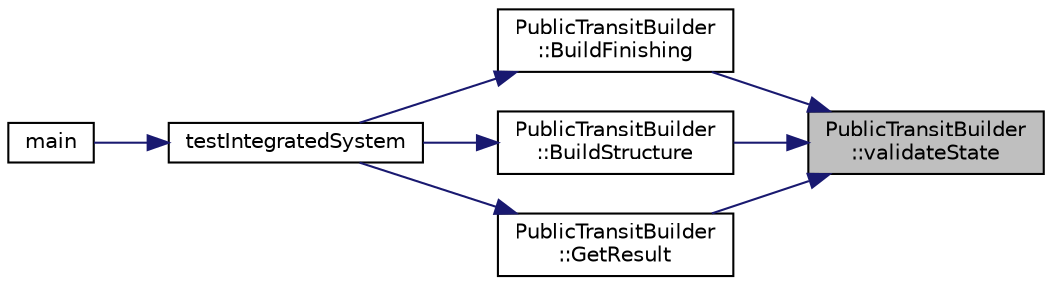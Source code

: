 digraph "PublicTransitBuilder::validateState"
{
 // LATEX_PDF_SIZE
  edge [fontname="Helvetica",fontsize="10",labelfontname="Helvetica",labelfontsize="10"];
  node [fontname="Helvetica",fontsize="10",shape=record];
  rankdir="RL";
  Node1 [label="PublicTransitBuilder\l::validateState",height=0.2,width=0.4,color="black", fillcolor="grey75", style="filled", fontcolor="black",tooltip="Validates the current state of the builder."];
  Node1 -> Node2 [dir="back",color="midnightblue",fontsize="10",style="solid",fontname="Helvetica"];
  Node2 [label="PublicTransitBuilder\l::BuildFinishing",height=0.2,width=0.4,color="black", fillcolor="white", style="filled",URL="$classPublicTransitBuilder.html#aa2d57468ab8e96f9df19148b3c10f655",tooltip="Applies finishing touches to the public transit infrastructure Completes the description,..."];
  Node2 -> Node3 [dir="back",color="midnightblue",fontsize="10",style="solid",fontname="Helvetica"];
  Node3 [label="testIntegratedSystem",height=0.2,width=0.4,color="black", fillcolor="white", style="filled",URL="$main_8cpp.html#a859f1c4b77421f0cb0f62ba1bfd06029",tooltip=" "];
  Node3 -> Node4 [dir="back",color="midnightblue",fontsize="10",style="solid",fontname="Helvetica"];
  Node4 [label="main",height=0.2,width=0.4,color="black", fillcolor="white", style="filled",URL="$main_8cpp.html#ae66f6b31b5ad750f1fe042a706a4e3d4",tooltip="Main program entry point."];
  Node1 -> Node5 [dir="back",color="midnightblue",fontsize="10",style="solid",fontname="Helvetica"];
  Node5 [label="PublicTransitBuilder\l::BuildStructure",height=0.2,width=0.4,color="black", fillcolor="white", style="filled",URL="$classPublicTransitBuilder.html#a12f362020f9948819f736cd1f398e0d6",tooltip="Builds the main structure of the public transit infrastructure Adds to the description and increases ..."];
  Node5 -> Node3 [dir="back",color="midnightblue",fontsize="10",style="solid",fontname="Helvetica"];
  Node1 -> Node6 [dir="back",color="midnightblue",fontsize="10",style="solid",fontname="Helvetica"];
  Node6 [label="PublicTransitBuilder\l::GetResult",height=0.2,width=0.4,color="black", fillcolor="white", style="filled",URL="$classPublicTransitBuilder.html#a61567f90232ec38d397591456cd34aa6",tooltip="Returns the constructed product and resets the builder."];
  Node6 -> Node3 [dir="back",color="midnightblue",fontsize="10",style="solid",fontname="Helvetica"];
}
